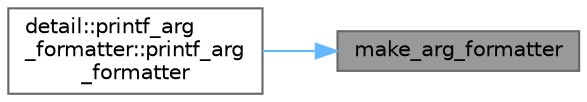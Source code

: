 digraph "make_arg_formatter"
{
 // LATEX_PDF_SIZE
  bgcolor="transparent";
  edge [fontname=Helvetica,fontsize=10,labelfontname=Helvetica,labelfontsize=10];
  node [fontname=Helvetica,fontsize=10,shape=box,height=0.2,width=0.4];
  rankdir="RL";
  Node1 [id="Node000001",label="make_arg_formatter",height=0.2,width=0.4,color="gray40", fillcolor="grey60", style="filled", fontcolor="black",tooltip=" "];
  Node1 -> Node2 [id="edge1_Node000001_Node000002",dir="back",color="steelblue1",style="solid",tooltip=" "];
  Node2 [id="Node000002",label="detail::printf_arg\l_formatter::printf_arg\l_formatter",height=0.2,width=0.4,color="grey40", fillcolor="white", style="filled",URL="$classdetail_1_1printf__arg__formatter.html#a97119b7a404ca120506858c5ca67d5e0",tooltip=" "];
}
